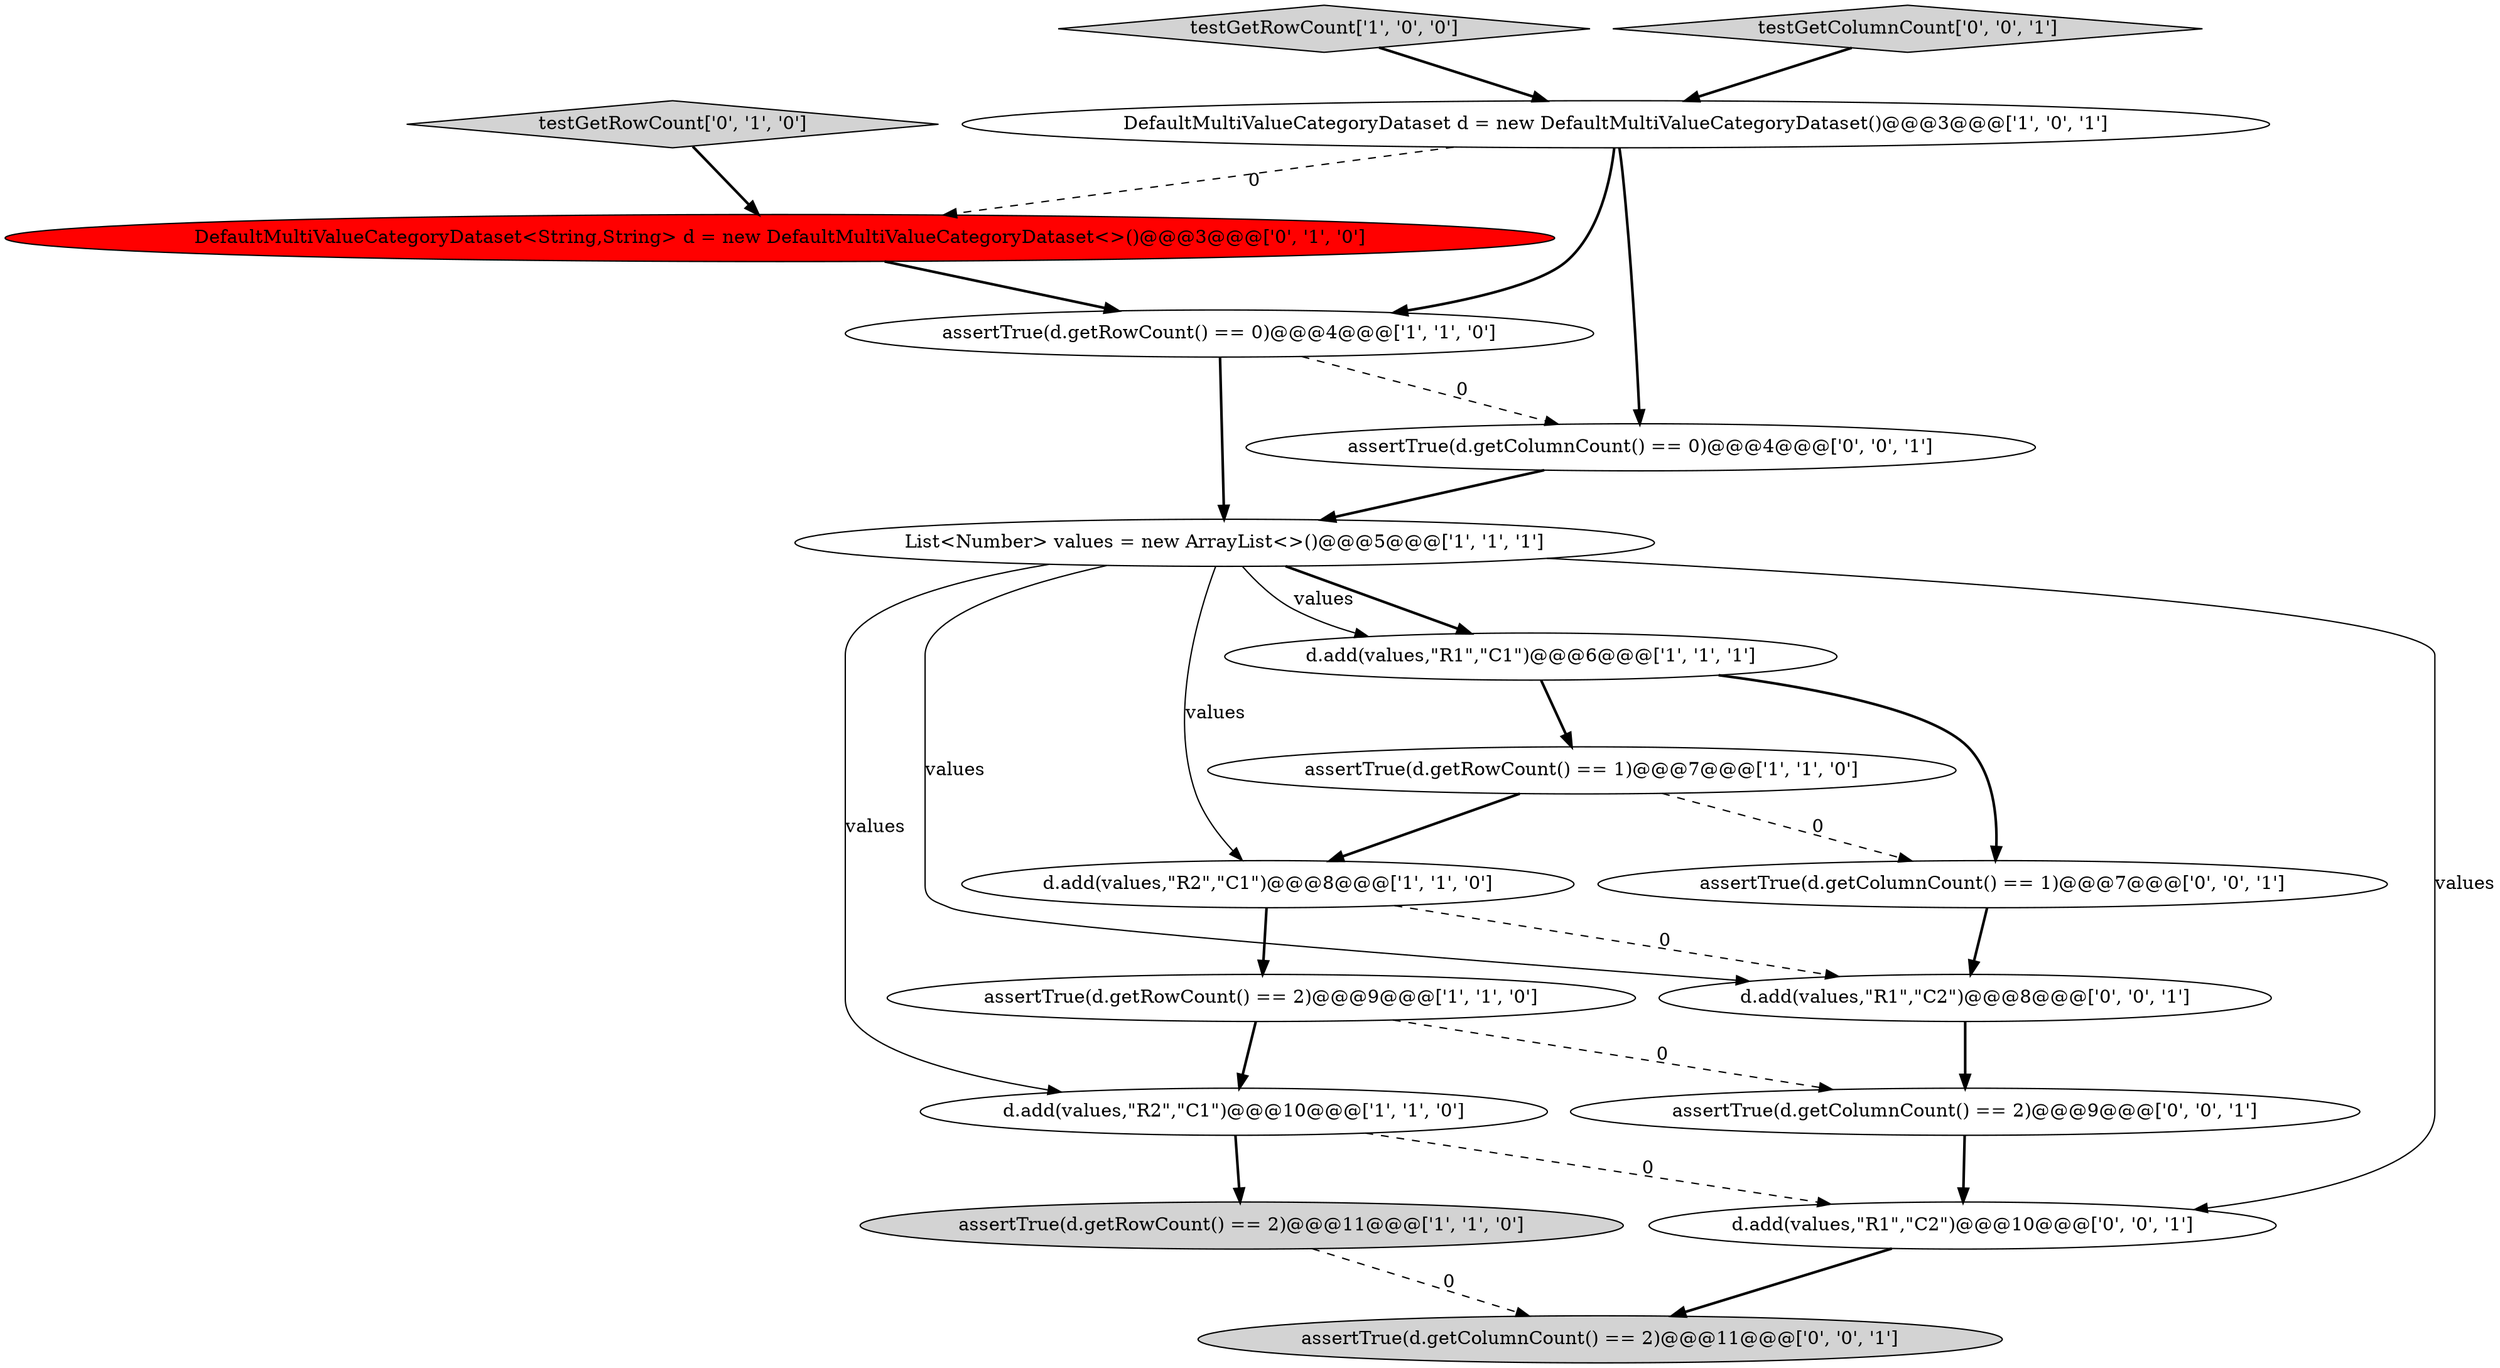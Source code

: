 digraph {
5 [style = filled, label = "d.add(values,\"R2\",\"C1\")@@@10@@@['1', '1', '0']", fillcolor = white, shape = ellipse image = "AAA0AAABBB1BBB"];
0 [style = filled, label = "assertTrue(d.getRowCount() == 2)@@@9@@@['1', '1', '0']", fillcolor = white, shape = ellipse image = "AAA0AAABBB1BBB"];
2 [style = filled, label = "testGetRowCount['1', '0', '0']", fillcolor = lightgray, shape = diamond image = "AAA0AAABBB1BBB"];
6 [style = filled, label = "assertTrue(d.getRowCount() == 0)@@@4@@@['1', '1', '0']", fillcolor = white, shape = ellipse image = "AAA0AAABBB1BBB"];
18 [style = filled, label = "testGetColumnCount['0', '0', '1']", fillcolor = lightgray, shape = diamond image = "AAA0AAABBB3BBB"];
7 [style = filled, label = "d.add(values,\"R2\",\"C1\")@@@8@@@['1', '1', '0']", fillcolor = white, shape = ellipse image = "AAA0AAABBB1BBB"];
17 [style = filled, label = "d.add(values,\"R1\",\"C2\")@@@8@@@['0', '0', '1']", fillcolor = white, shape = ellipse image = "AAA0AAABBB3BBB"];
8 [style = filled, label = "assertTrue(d.getRowCount() == 1)@@@7@@@['1', '1', '0']", fillcolor = white, shape = ellipse image = "AAA0AAABBB1BBB"];
14 [style = filled, label = "assertTrue(d.getColumnCount() == 1)@@@7@@@['0', '0', '1']", fillcolor = white, shape = ellipse image = "AAA0AAABBB3BBB"];
16 [style = filled, label = "d.add(values,\"R1\",\"C2\")@@@10@@@['0', '0', '1']", fillcolor = white, shape = ellipse image = "AAA0AAABBB3BBB"];
3 [style = filled, label = "assertTrue(d.getRowCount() == 2)@@@11@@@['1', '1', '0']", fillcolor = lightgray, shape = ellipse image = "AAA0AAABBB1BBB"];
9 [style = filled, label = "DefaultMultiValueCategoryDataset d = new DefaultMultiValueCategoryDataset()@@@3@@@['1', '0', '1']", fillcolor = white, shape = ellipse image = "AAA0AAABBB1BBB"];
10 [style = filled, label = "DefaultMultiValueCategoryDataset<String,String> d = new DefaultMultiValueCategoryDataset<>()@@@3@@@['0', '1', '0']", fillcolor = red, shape = ellipse image = "AAA1AAABBB2BBB"];
11 [style = filled, label = "testGetRowCount['0', '1', '0']", fillcolor = lightgray, shape = diamond image = "AAA0AAABBB2BBB"];
15 [style = filled, label = "assertTrue(d.getColumnCount() == 2)@@@9@@@['0', '0', '1']", fillcolor = white, shape = ellipse image = "AAA0AAABBB3BBB"];
13 [style = filled, label = "assertTrue(d.getColumnCount() == 2)@@@11@@@['0', '0', '1']", fillcolor = lightgray, shape = ellipse image = "AAA0AAABBB3BBB"];
4 [style = filled, label = "d.add(values,\"R1\",\"C1\")@@@6@@@['1', '1', '1']", fillcolor = white, shape = ellipse image = "AAA0AAABBB1BBB"];
1 [style = filled, label = "List<Number> values = new ArrayList<>()@@@5@@@['1', '1', '1']", fillcolor = white, shape = ellipse image = "AAA0AAABBB1BBB"];
12 [style = filled, label = "assertTrue(d.getColumnCount() == 0)@@@4@@@['0', '0', '1']", fillcolor = white, shape = ellipse image = "AAA0AAABBB3BBB"];
5->3 [style = bold, label=""];
1->4 [style = bold, label=""];
4->14 [style = bold, label=""];
16->13 [style = bold, label=""];
9->10 [style = dashed, label="0"];
1->7 [style = solid, label="values"];
7->17 [style = dashed, label="0"];
0->15 [style = dashed, label="0"];
14->17 [style = bold, label=""];
7->0 [style = bold, label=""];
2->9 [style = bold, label=""];
8->14 [style = dashed, label="0"];
15->16 [style = bold, label=""];
12->1 [style = bold, label=""];
3->13 [style = dashed, label="0"];
10->6 [style = bold, label=""];
8->7 [style = bold, label=""];
9->6 [style = bold, label=""];
6->12 [style = dashed, label="0"];
1->16 [style = solid, label="values"];
5->16 [style = dashed, label="0"];
6->1 [style = bold, label=""];
1->4 [style = solid, label="values"];
11->10 [style = bold, label=""];
18->9 [style = bold, label=""];
17->15 [style = bold, label=""];
1->17 [style = solid, label="values"];
4->8 [style = bold, label=""];
9->12 [style = bold, label=""];
1->5 [style = solid, label="values"];
0->5 [style = bold, label=""];
}
